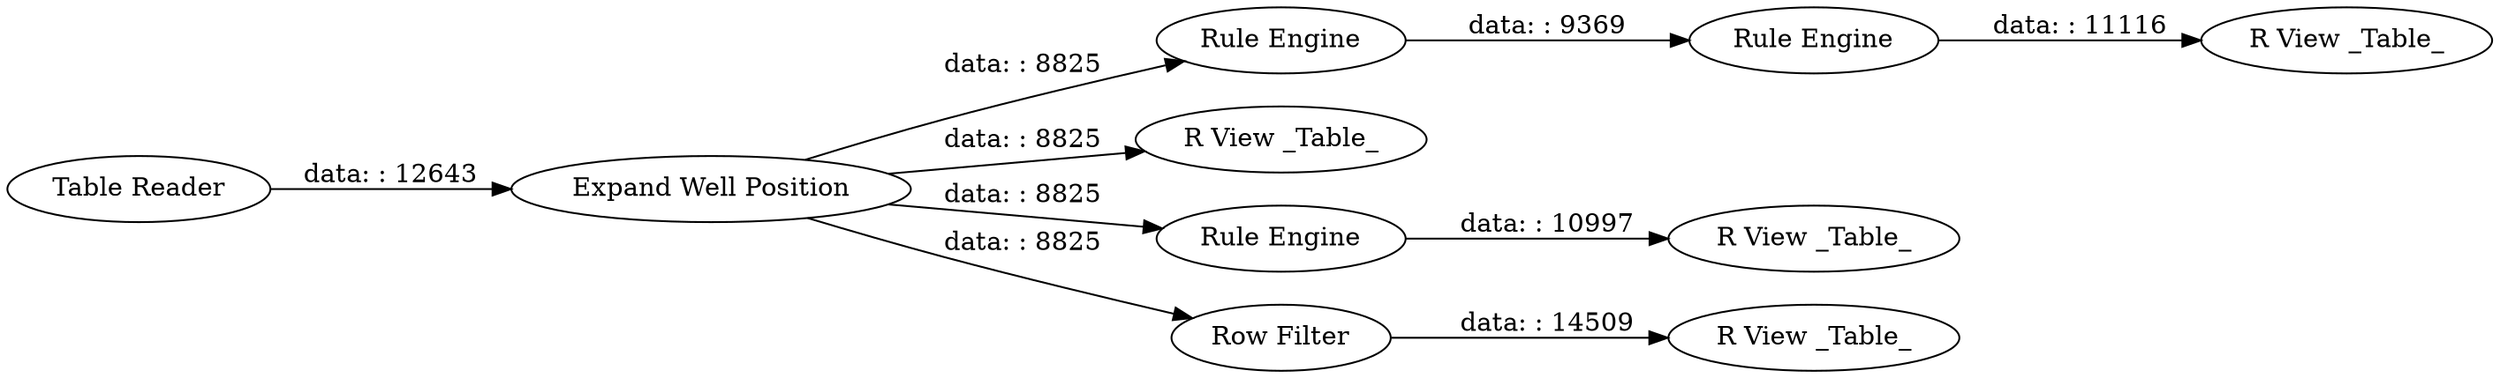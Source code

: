 digraph {
	"7119090508266374626_266" [label="Rule Engine"]
	"7119090508266374626_259" [label="R View _Table_"]
	"7119090508266374626_264" [label="Rule Engine"]
	"7119090508266374626_257" [label="Expand Well Position"]
	"7119090508266374626_267" [label="R View _Table_"]
	"7119090508266374626_275" [label="Table Reader"]
	"7119090508266374626_265" [label="Rule Engine"]
	"7119090508266374626_263" [label="R View _Table_"]
	"7119090508266374626_268" [label="Row Filter"]
	"7119090508266374626_189" [label="R View _Table_"]
	"7119090508266374626_257" -> "7119090508266374626_264" [label="data: : 8825"]
	"7119090508266374626_264" -> "7119090508266374626_266" [label="data: : 9369"]
	"7119090508266374626_268" -> "7119090508266374626_259" [label="data: : 14509"]
	"7119090508266374626_275" -> "7119090508266374626_257" [label="data: : 12643"]
	"7119090508266374626_257" -> "7119090508266374626_265" [label="data: : 8825"]
	"7119090508266374626_257" -> "7119090508266374626_267" [label="data: : 8825"]
	"7119090508266374626_266" -> "7119090508266374626_263" [label="data: : 11116"]
	"7119090508266374626_257" -> "7119090508266374626_268" [label="data: : 8825"]
	"7119090508266374626_265" -> "7119090508266374626_189" [label="data: : 10997"]
	rankdir=LR
}
